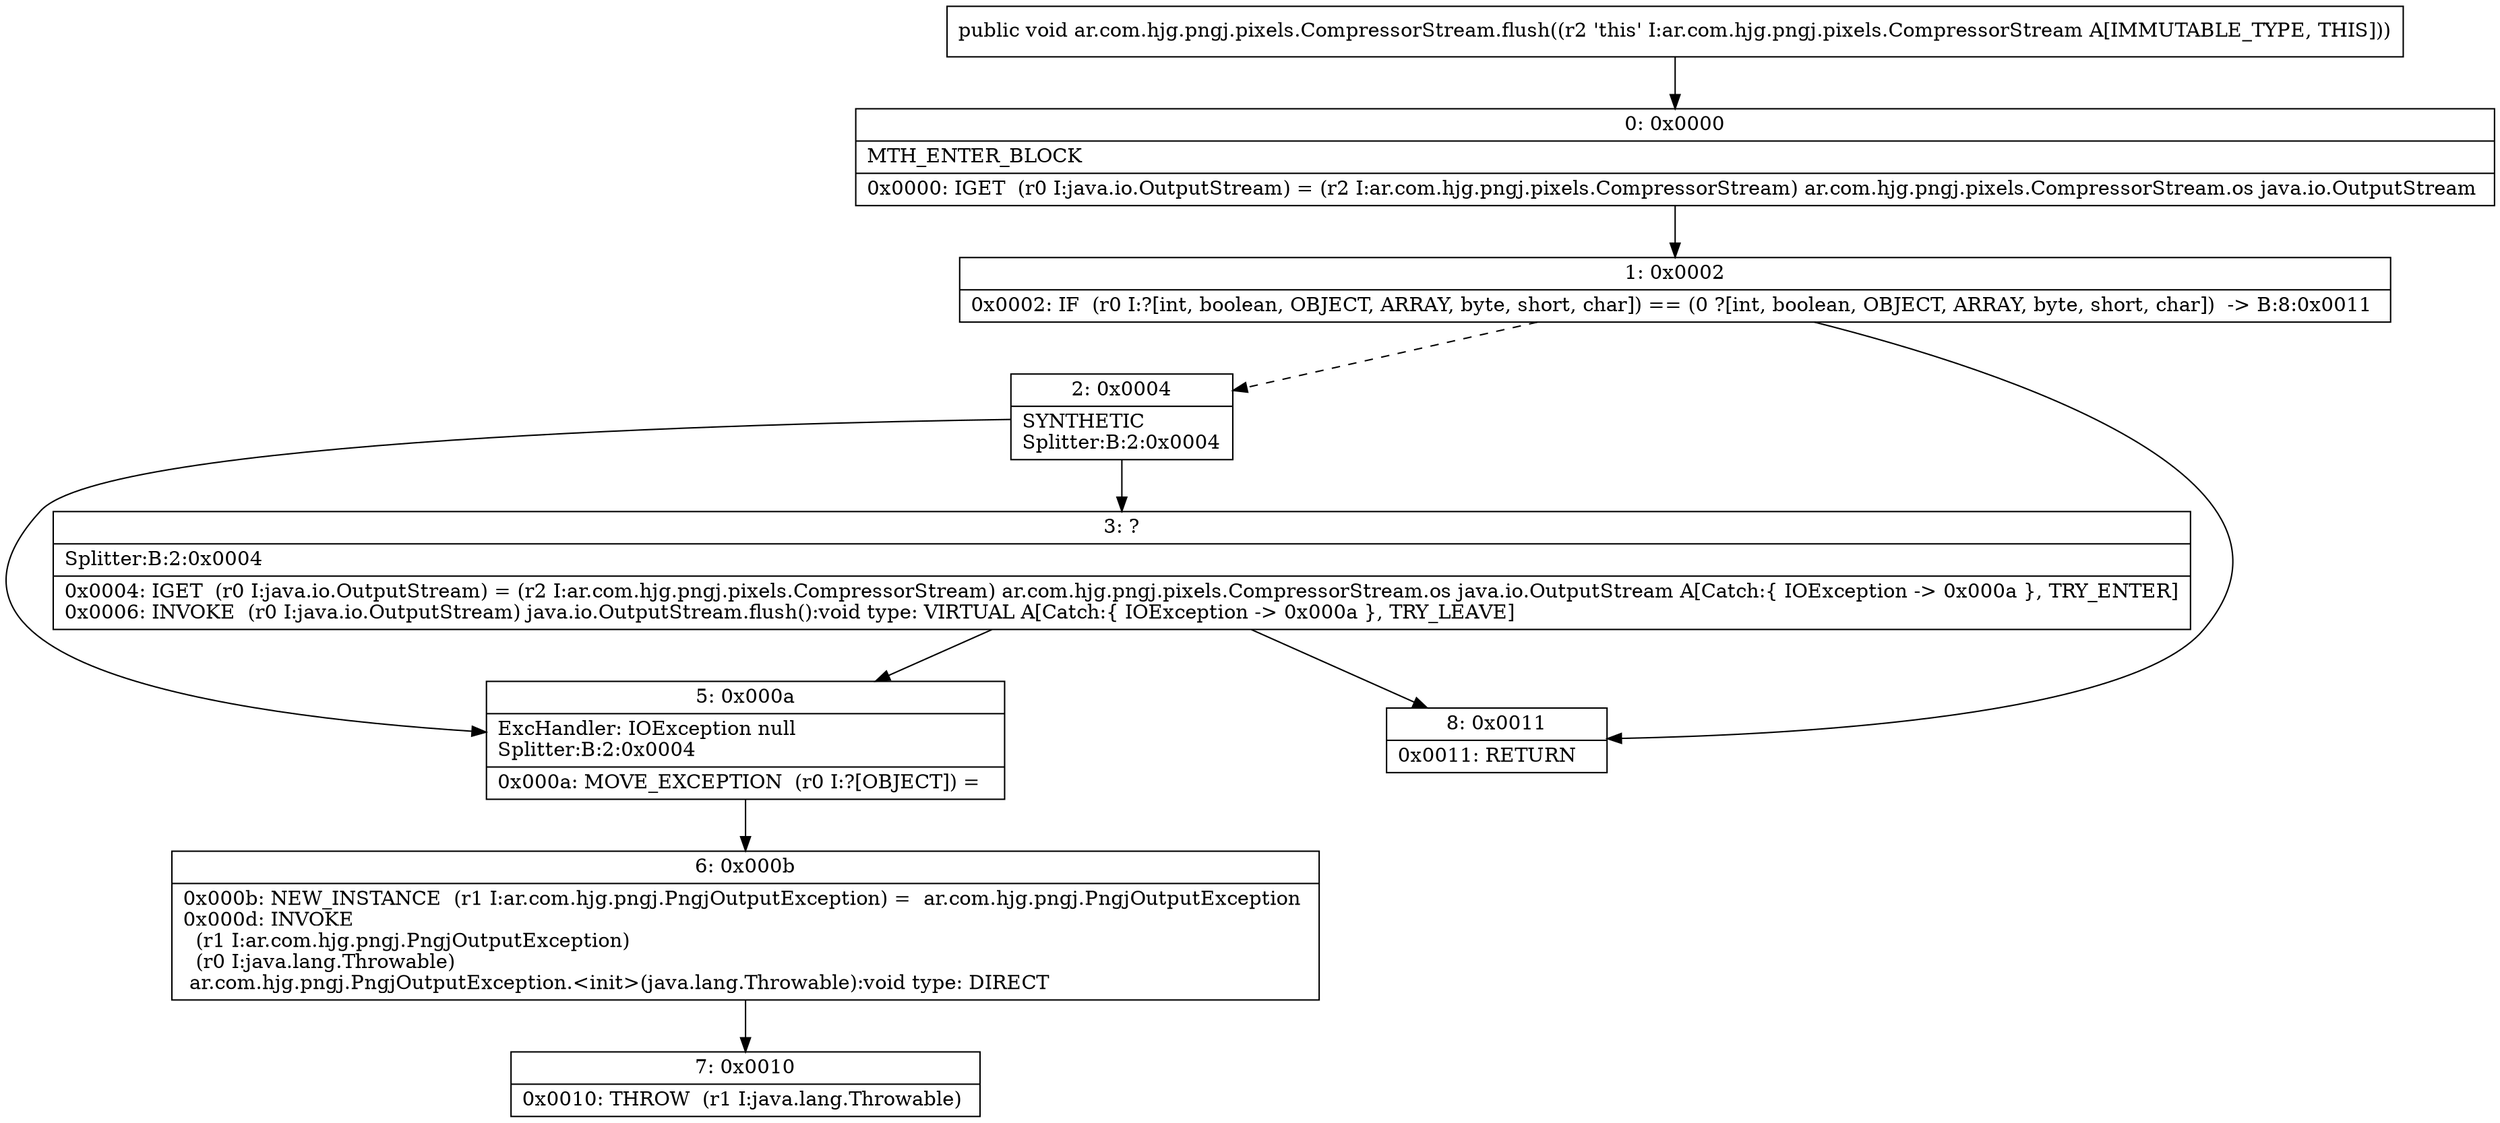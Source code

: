 digraph "CFG forar.com.hjg.pngj.pixels.CompressorStream.flush()V" {
Node_0 [shape=record,label="{0\:\ 0x0000|MTH_ENTER_BLOCK\l|0x0000: IGET  (r0 I:java.io.OutputStream) = (r2 I:ar.com.hjg.pngj.pixels.CompressorStream) ar.com.hjg.pngj.pixels.CompressorStream.os java.io.OutputStream \l}"];
Node_1 [shape=record,label="{1\:\ 0x0002|0x0002: IF  (r0 I:?[int, boolean, OBJECT, ARRAY, byte, short, char]) == (0 ?[int, boolean, OBJECT, ARRAY, byte, short, char])  \-\> B:8:0x0011 \l}"];
Node_2 [shape=record,label="{2\:\ 0x0004|SYNTHETIC\lSplitter:B:2:0x0004\l}"];
Node_3 [shape=record,label="{3\:\ ?|Splitter:B:2:0x0004\l|0x0004: IGET  (r0 I:java.io.OutputStream) = (r2 I:ar.com.hjg.pngj.pixels.CompressorStream) ar.com.hjg.pngj.pixels.CompressorStream.os java.io.OutputStream A[Catch:\{ IOException \-\> 0x000a \}, TRY_ENTER]\l0x0006: INVOKE  (r0 I:java.io.OutputStream) java.io.OutputStream.flush():void type: VIRTUAL A[Catch:\{ IOException \-\> 0x000a \}, TRY_LEAVE]\l}"];
Node_5 [shape=record,label="{5\:\ 0x000a|ExcHandler: IOException null\lSplitter:B:2:0x0004\l|0x000a: MOVE_EXCEPTION  (r0 I:?[OBJECT]) =  \l}"];
Node_6 [shape=record,label="{6\:\ 0x000b|0x000b: NEW_INSTANCE  (r1 I:ar.com.hjg.pngj.PngjOutputException) =  ar.com.hjg.pngj.PngjOutputException \l0x000d: INVOKE  \l  (r1 I:ar.com.hjg.pngj.PngjOutputException)\l  (r0 I:java.lang.Throwable)\l ar.com.hjg.pngj.PngjOutputException.\<init\>(java.lang.Throwable):void type: DIRECT \l}"];
Node_7 [shape=record,label="{7\:\ 0x0010|0x0010: THROW  (r1 I:java.lang.Throwable) \l}"];
Node_8 [shape=record,label="{8\:\ 0x0011|0x0011: RETURN   \l}"];
MethodNode[shape=record,label="{public void ar.com.hjg.pngj.pixels.CompressorStream.flush((r2 'this' I:ar.com.hjg.pngj.pixels.CompressorStream A[IMMUTABLE_TYPE, THIS])) }"];
MethodNode -> Node_0;
Node_0 -> Node_1;
Node_1 -> Node_2[style=dashed];
Node_1 -> Node_8;
Node_2 -> Node_3;
Node_2 -> Node_5;
Node_3 -> Node_5;
Node_3 -> Node_8;
Node_5 -> Node_6;
Node_6 -> Node_7;
}

